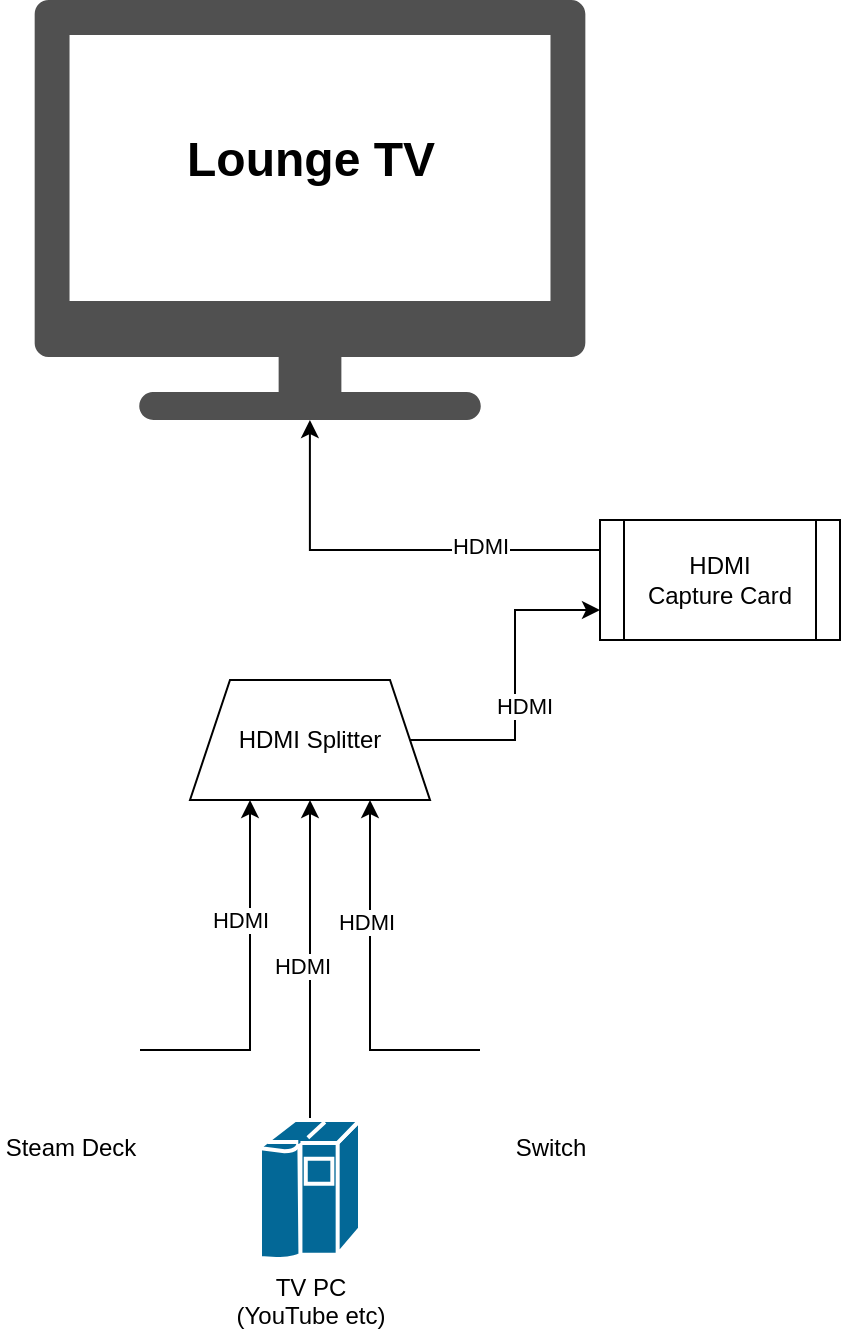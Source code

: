 <mxfile version="20.8.5" type="github">
  <diagram id="81Ew6ep_INIa3zHuVZqw" name="Page-1">
    <mxGraphModel dx="1434" dy="797" grid="1" gridSize="10" guides="1" tooltips="1" connect="1" arrows="1" fold="1" page="1" pageScale="1" pageWidth="827" pageHeight="1169" math="0" shadow="0">
      <root>
        <mxCell id="0" />
        <mxCell id="1" parent="0" />
        <mxCell id="TxX2gqwojOcQ7HW4MR1k-1" value="" style="sketch=0;pointerEvents=1;shadow=0;dashed=0;html=1;strokeColor=none;fillColor=#505050;labelPosition=center;verticalLabelPosition=bottom;verticalAlign=top;outlineConnect=0;align=center;shape=mxgraph.office.devices.tv;" vertex="1" parent="1">
          <mxGeometry x="247.34" y="70" width="275.33" height="210" as="geometry" />
        </mxCell>
        <mxCell id="TxX2gqwojOcQ7HW4MR1k-18" style="edgeStyle=orthogonalEdgeStyle;rounded=0;orthogonalLoop=1;jettySize=auto;html=1;entryX=0.75;entryY=1;entryDx=0;entryDy=0;" edge="1" parent="1" source="TxX2gqwojOcQ7HW4MR1k-2" target="TxX2gqwojOcQ7HW4MR1k-10">
          <mxGeometry relative="1" as="geometry" />
        </mxCell>
        <mxCell id="TxX2gqwojOcQ7HW4MR1k-23" value="HDMI" style="edgeLabel;html=1;align=center;verticalAlign=middle;resizable=0;points=[];" vertex="1" connectable="0" parent="TxX2gqwojOcQ7HW4MR1k-18">
          <mxGeometry x="0.322" y="2" relative="1" as="geometry">
            <mxPoint as="offset" />
          </mxGeometry>
        </mxCell>
        <mxCell id="TxX2gqwojOcQ7HW4MR1k-2" value="Switch" style="shape=image;html=1;verticalAlign=top;verticalLabelPosition=bottom;labelBackgroundColor=#ffffff;imageAspect=0;aspect=fixed;image=https://cdn0.iconfinder.com/data/icons/super-batman/24/3151575_-_game_logo_nintendo_switch_video-128.png" vertex="1" parent="1">
          <mxGeometry x="470" y="560" width="70" height="70" as="geometry" />
        </mxCell>
        <mxCell id="TxX2gqwojOcQ7HW4MR1k-16" style="edgeStyle=orthogonalEdgeStyle;rounded=0;orthogonalLoop=1;jettySize=auto;html=1;entryX=0.25;entryY=1;entryDx=0;entryDy=0;" edge="1" parent="1" source="TxX2gqwojOcQ7HW4MR1k-3" target="TxX2gqwojOcQ7HW4MR1k-10">
          <mxGeometry relative="1" as="geometry" />
        </mxCell>
        <mxCell id="TxX2gqwojOcQ7HW4MR1k-21" value="HDMI" style="edgeLabel;html=1;align=center;verticalAlign=middle;resizable=0;points=[];" vertex="1" connectable="0" parent="TxX2gqwojOcQ7HW4MR1k-16">
          <mxGeometry x="0.189" relative="1" as="geometry">
            <mxPoint x="-5" y="-13" as="offset" />
          </mxGeometry>
        </mxCell>
        <mxCell id="TxX2gqwojOcQ7HW4MR1k-3" value="Steam Deck" style="shape=image;html=1;verticalAlign=top;verticalLabelPosition=bottom;labelBackgroundColor=#ffffff;imageAspect=0;aspect=fixed;image=https://cdn2.iconfinder.com/data/icons/font-awesome/1792/steam-square-128.png" vertex="1" parent="1">
          <mxGeometry x="230" y="560" width="70" height="70" as="geometry" />
        </mxCell>
        <mxCell id="TxX2gqwojOcQ7HW4MR1k-17" style="edgeStyle=orthogonalEdgeStyle;rounded=0;orthogonalLoop=1;jettySize=auto;html=1;entryX=0.5;entryY=1;entryDx=0;entryDy=0;" edge="1" parent="1" source="TxX2gqwojOcQ7HW4MR1k-7" target="TxX2gqwojOcQ7HW4MR1k-10">
          <mxGeometry relative="1" as="geometry" />
        </mxCell>
        <mxCell id="TxX2gqwojOcQ7HW4MR1k-22" value="HDMI" style="edgeLabel;html=1;align=center;verticalAlign=middle;resizable=0;points=[];" vertex="1" connectable="0" parent="TxX2gqwojOcQ7HW4MR1k-17">
          <mxGeometry x="-0.037" y="4" relative="1" as="geometry">
            <mxPoint as="offset" />
          </mxGeometry>
        </mxCell>
        <mxCell id="TxX2gqwojOcQ7HW4MR1k-7" value="&lt;div&gt;TV PC&lt;/div&gt;&lt;div&gt;(YouTube etc)&lt;/div&gt;" style="shape=mxgraph.cisco.computers_and_peripherals.ibm_mainframe;html=1;pointerEvents=1;dashed=0;fillColor=#036897;strokeColor=#ffffff;strokeWidth=2;verticalLabelPosition=bottom;verticalAlign=top;align=center;outlineConnect=0;" vertex="1" parent="1">
          <mxGeometry x="360" y="630" width="50" height="70" as="geometry" />
        </mxCell>
        <mxCell id="TxX2gqwojOcQ7HW4MR1k-13" style="edgeStyle=orthogonalEdgeStyle;rounded=0;orthogonalLoop=1;jettySize=auto;html=1;entryX=0;entryY=0.75;entryDx=0;entryDy=0;" edge="1" parent="1" source="TxX2gqwojOcQ7HW4MR1k-10" target="TxX2gqwojOcQ7HW4MR1k-25">
          <mxGeometry relative="1" as="geometry" />
        </mxCell>
        <mxCell id="TxX2gqwojOcQ7HW4MR1k-24" value="HDMI" style="edgeLabel;html=1;align=center;verticalAlign=middle;resizable=0;points=[];" vertex="1" connectable="0" parent="TxX2gqwojOcQ7HW4MR1k-13">
          <mxGeometry x="-0.123" y="-4" relative="1" as="geometry">
            <mxPoint as="offset" />
          </mxGeometry>
        </mxCell>
        <mxCell id="TxX2gqwojOcQ7HW4MR1k-10" value="HDMI Splitter" style="shape=trapezoid;perimeter=trapezoidPerimeter;whiteSpace=wrap;html=1;fixedSize=1;" vertex="1" parent="1">
          <mxGeometry x="325" y="410" width="120" height="60" as="geometry" />
        </mxCell>
        <mxCell id="TxX2gqwojOcQ7HW4MR1k-14" value="Lounge TV" style="text;strokeColor=none;fillColor=none;html=1;fontSize=24;fontStyle=1;verticalAlign=middle;align=center;" vertex="1" parent="1">
          <mxGeometry x="335" y="130" width="100" height="40" as="geometry" />
        </mxCell>
        <mxCell id="TxX2gqwojOcQ7HW4MR1k-26" style="edgeStyle=orthogonalEdgeStyle;rounded=0;orthogonalLoop=1;jettySize=auto;html=1;exitX=0;exitY=0.25;exitDx=0;exitDy=0;" edge="1" parent="1" source="TxX2gqwojOcQ7HW4MR1k-25" target="TxX2gqwojOcQ7HW4MR1k-1">
          <mxGeometry relative="1" as="geometry" />
        </mxCell>
        <mxCell id="TxX2gqwojOcQ7HW4MR1k-27" value="HDMI" style="edgeLabel;html=1;align=center;verticalAlign=middle;resizable=0;points=[];" vertex="1" connectable="0" parent="TxX2gqwojOcQ7HW4MR1k-26">
          <mxGeometry x="-0.012" y="-2" relative="1" as="geometry">
            <mxPoint x="44" as="offset" />
          </mxGeometry>
        </mxCell>
        <mxCell id="TxX2gqwojOcQ7HW4MR1k-25" value="&lt;div&gt;HDMI &lt;br&gt;&lt;/div&gt;&lt;div&gt;Capture Card&lt;/div&gt;" style="shape=process;whiteSpace=wrap;html=1;backgroundOutline=1;" vertex="1" parent="1">
          <mxGeometry x="530" y="330" width="120" height="60" as="geometry" />
        </mxCell>
      </root>
    </mxGraphModel>
  </diagram>
</mxfile>
